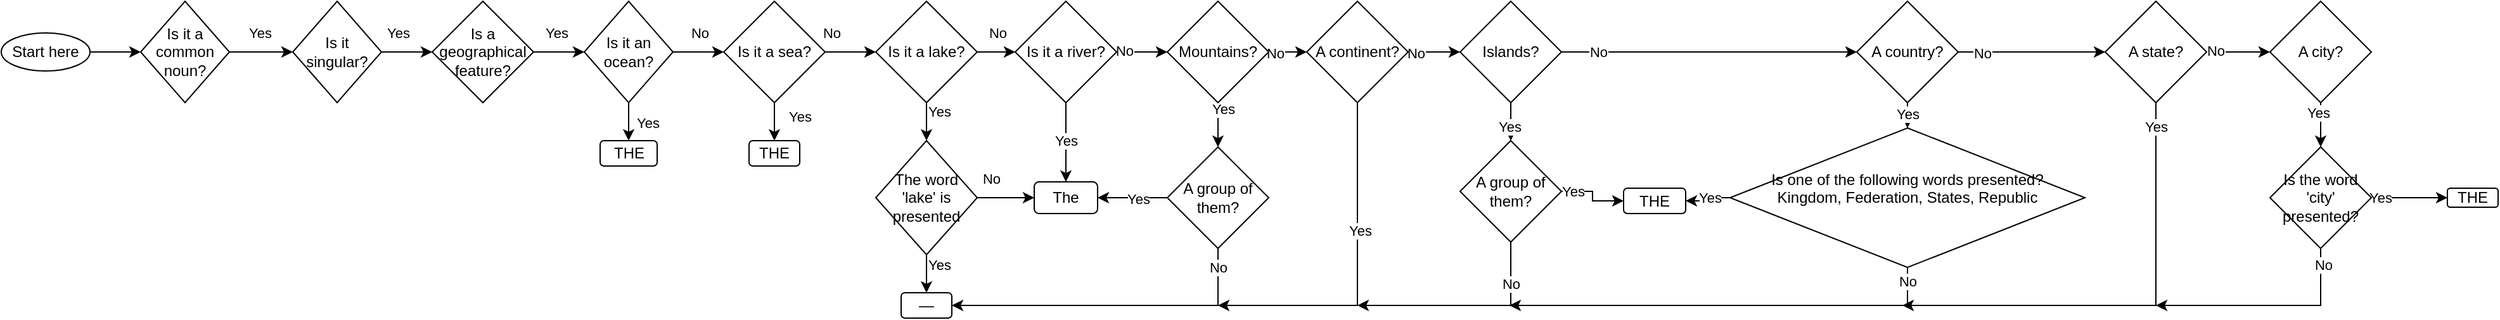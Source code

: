 <mxfile version="21.1.5" type="github">
  <diagram id="C5RBs43oDa-KdzZeNtuy" name="Page-1">
    <mxGraphModel dx="2440" dy="1322" grid="1" gridSize="10" guides="1" tooltips="1" connect="1" arrows="1" fold="1" page="1" pageScale="1" pageWidth="827" pageHeight="1169" math="0" shadow="0">
      <root>
        <mxCell id="WIyWlLk6GJQsqaUBKTNV-0" />
        <mxCell id="WIyWlLk6GJQsqaUBKTNV-1" parent="WIyWlLk6GJQsqaUBKTNV-0" />
        <mxCell id="wgxXqdoDS0YWs2D0Menj-3" value="" style="edgeStyle=orthogonalEdgeStyle;rounded=0;orthogonalLoop=1;jettySize=auto;html=1;" edge="1" parent="WIyWlLk6GJQsqaUBKTNV-1" source="wgxXqdoDS0YWs2D0Menj-1" target="wgxXqdoDS0YWs2D0Menj-2">
          <mxGeometry relative="1" as="geometry" />
        </mxCell>
        <mxCell id="wgxXqdoDS0YWs2D0Menj-1" value="Start here" style="ellipse;whiteSpace=wrap;html=1;" vertex="1" parent="WIyWlLk6GJQsqaUBKTNV-1">
          <mxGeometry x="10" y="145" width="70" height="30" as="geometry" />
        </mxCell>
        <mxCell id="wgxXqdoDS0YWs2D0Menj-5" value="" style="edgeStyle=orthogonalEdgeStyle;rounded=0;orthogonalLoop=1;jettySize=auto;html=1;" edge="1" parent="WIyWlLk6GJQsqaUBKTNV-1" source="wgxXqdoDS0YWs2D0Menj-2" target="wgxXqdoDS0YWs2D0Menj-4">
          <mxGeometry relative="1" as="geometry" />
        </mxCell>
        <mxCell id="wgxXqdoDS0YWs2D0Menj-6" value="Yes" style="edgeLabel;html=1;align=center;verticalAlign=middle;resizable=0;points=[];" vertex="1" connectable="0" parent="wgxXqdoDS0YWs2D0Menj-5">
          <mxGeometry x="-0.203" y="-3" relative="1" as="geometry">
            <mxPoint x="4" y="-18" as="offset" />
          </mxGeometry>
        </mxCell>
        <mxCell id="wgxXqdoDS0YWs2D0Menj-2" value="Is it a common noun?" style="rhombus;whiteSpace=wrap;html=1;" vertex="1" parent="WIyWlLk6GJQsqaUBKTNV-1">
          <mxGeometry x="120" y="120" width="70" height="80" as="geometry" />
        </mxCell>
        <mxCell id="wgxXqdoDS0YWs2D0Menj-8" value="" style="edgeStyle=orthogonalEdgeStyle;rounded=0;orthogonalLoop=1;jettySize=auto;html=1;" edge="1" parent="WIyWlLk6GJQsqaUBKTNV-1" source="wgxXqdoDS0YWs2D0Menj-4" target="wgxXqdoDS0YWs2D0Menj-7">
          <mxGeometry relative="1" as="geometry" />
        </mxCell>
        <mxCell id="wgxXqdoDS0YWs2D0Menj-9" value="Yes" style="edgeLabel;html=1;align=center;verticalAlign=middle;resizable=0;points=[];" vertex="1" connectable="0" parent="wgxXqdoDS0YWs2D0Menj-8">
          <mxGeometry x="-0.365" relative="1" as="geometry">
            <mxPoint y="-15" as="offset" />
          </mxGeometry>
        </mxCell>
        <mxCell id="wgxXqdoDS0YWs2D0Menj-4" value="Is it singular?" style="rhombus;whiteSpace=wrap;html=1;" vertex="1" parent="WIyWlLk6GJQsqaUBKTNV-1">
          <mxGeometry x="240" y="120" width="70" height="80" as="geometry" />
        </mxCell>
        <mxCell id="wgxXqdoDS0YWs2D0Menj-11" value="" style="edgeStyle=orthogonalEdgeStyle;rounded=0;orthogonalLoop=1;jettySize=auto;html=1;" edge="1" parent="WIyWlLk6GJQsqaUBKTNV-1" source="wgxXqdoDS0YWs2D0Menj-7" target="wgxXqdoDS0YWs2D0Menj-10">
          <mxGeometry relative="1" as="geometry" />
        </mxCell>
        <mxCell id="wgxXqdoDS0YWs2D0Menj-12" value="Yes" style="edgeLabel;html=1;align=center;verticalAlign=middle;resizable=0;points=[];" vertex="1" connectable="0" parent="wgxXqdoDS0YWs2D0Menj-11">
          <mxGeometry x="-0.129" relative="1" as="geometry">
            <mxPoint y="-15" as="offset" />
          </mxGeometry>
        </mxCell>
        <mxCell id="wgxXqdoDS0YWs2D0Menj-7" value="Is a geographical feature?" style="rhombus;whiteSpace=wrap;html=1;" vertex="1" parent="WIyWlLk6GJQsqaUBKTNV-1">
          <mxGeometry x="350" y="120" width="80" height="80" as="geometry" />
        </mxCell>
        <mxCell id="wgxXqdoDS0YWs2D0Menj-14" value="" style="edgeStyle=orthogonalEdgeStyle;rounded=0;orthogonalLoop=1;jettySize=auto;html=1;" edge="1" parent="WIyWlLk6GJQsqaUBKTNV-1" source="wgxXqdoDS0YWs2D0Menj-10" target="wgxXqdoDS0YWs2D0Menj-13">
          <mxGeometry relative="1" as="geometry" />
        </mxCell>
        <mxCell id="wgxXqdoDS0YWs2D0Menj-15" value="Yes" style="edgeLabel;html=1;align=center;verticalAlign=middle;resizable=0;points=[];" vertex="1" connectable="0" parent="wgxXqdoDS0YWs2D0Menj-14">
          <mxGeometry x="-0.36" y="3" relative="1" as="geometry">
            <mxPoint x="12" as="offset" />
          </mxGeometry>
        </mxCell>
        <mxCell id="wgxXqdoDS0YWs2D0Menj-17" value="" style="edgeStyle=orthogonalEdgeStyle;rounded=0;orthogonalLoop=1;jettySize=auto;html=1;" edge="1" parent="WIyWlLk6GJQsqaUBKTNV-1" source="wgxXqdoDS0YWs2D0Menj-10" target="wgxXqdoDS0YWs2D0Menj-16">
          <mxGeometry relative="1" as="geometry" />
        </mxCell>
        <mxCell id="wgxXqdoDS0YWs2D0Menj-18" value="No" style="edgeLabel;html=1;align=center;verticalAlign=middle;resizable=0;points=[];" vertex="1" connectable="0" parent="wgxXqdoDS0YWs2D0Menj-17">
          <mxGeometry x="0.227" relative="1" as="geometry">
            <mxPoint x="-4" y="-15" as="offset" />
          </mxGeometry>
        </mxCell>
        <mxCell id="wgxXqdoDS0YWs2D0Menj-10" value="Is it an ocean?" style="rhombus;whiteSpace=wrap;html=1;" vertex="1" parent="WIyWlLk6GJQsqaUBKTNV-1">
          <mxGeometry x="470" y="120" width="70" height="80" as="geometry" />
        </mxCell>
        <mxCell id="wgxXqdoDS0YWs2D0Menj-13" value="THE" style="rounded=1;whiteSpace=wrap;html=1;" vertex="1" parent="WIyWlLk6GJQsqaUBKTNV-1">
          <mxGeometry x="482.5" y="230" width="45" height="20" as="geometry" />
        </mxCell>
        <mxCell id="wgxXqdoDS0YWs2D0Menj-20" value="" style="edgeStyle=orthogonalEdgeStyle;rounded=0;orthogonalLoop=1;jettySize=auto;html=1;" edge="1" parent="WIyWlLk6GJQsqaUBKTNV-1" source="wgxXqdoDS0YWs2D0Menj-16" target="wgxXqdoDS0YWs2D0Menj-19">
          <mxGeometry relative="1" as="geometry">
            <Array as="points">
              <mxPoint x="620" y="210" />
              <mxPoint x="620" y="210" />
            </Array>
          </mxGeometry>
        </mxCell>
        <mxCell id="wgxXqdoDS0YWs2D0Menj-21" value="Yes" style="edgeLabel;html=1;align=center;verticalAlign=middle;resizable=0;points=[];" vertex="1" connectable="0" parent="wgxXqdoDS0YWs2D0Menj-20">
          <mxGeometry x="-0.307" relative="1" as="geometry">
            <mxPoint x="20" as="offset" />
          </mxGeometry>
        </mxCell>
        <mxCell id="wgxXqdoDS0YWs2D0Menj-23" value="" style="edgeStyle=orthogonalEdgeStyle;rounded=0;orthogonalLoop=1;jettySize=auto;html=1;" edge="1" parent="WIyWlLk6GJQsqaUBKTNV-1" source="wgxXqdoDS0YWs2D0Menj-16" target="wgxXqdoDS0YWs2D0Menj-22">
          <mxGeometry relative="1" as="geometry" />
        </mxCell>
        <mxCell id="wgxXqdoDS0YWs2D0Menj-24" value="No" style="edgeLabel;html=1;align=center;verticalAlign=middle;resizable=0;points=[];" vertex="1" connectable="0" parent="wgxXqdoDS0YWs2D0Menj-23">
          <mxGeometry x="-0.76" relative="1" as="geometry">
            <mxPoint y="-15" as="offset" />
          </mxGeometry>
        </mxCell>
        <mxCell id="wgxXqdoDS0YWs2D0Menj-16" value="Is it a sea?" style="rhombus;whiteSpace=wrap;html=1;" vertex="1" parent="WIyWlLk6GJQsqaUBKTNV-1">
          <mxGeometry x="580" y="120" width="80" height="80" as="geometry" />
        </mxCell>
        <mxCell id="wgxXqdoDS0YWs2D0Menj-19" value="THE" style="rounded=1;whiteSpace=wrap;html=1;" vertex="1" parent="WIyWlLk6GJQsqaUBKTNV-1">
          <mxGeometry x="600" y="230" width="40" height="20" as="geometry" />
        </mxCell>
        <mxCell id="wgxXqdoDS0YWs2D0Menj-26" value="" style="edgeStyle=orthogonalEdgeStyle;rounded=0;orthogonalLoop=1;jettySize=auto;html=1;" edge="1" parent="WIyWlLk6GJQsqaUBKTNV-1" source="wgxXqdoDS0YWs2D0Menj-22" target="wgxXqdoDS0YWs2D0Menj-25">
          <mxGeometry relative="1" as="geometry" />
        </mxCell>
        <mxCell id="wgxXqdoDS0YWs2D0Menj-27" value="Yes" style="edgeLabel;html=1;align=center;verticalAlign=middle;resizable=0;points=[];" vertex="1" connectable="0" parent="wgxXqdoDS0YWs2D0Menj-26">
          <mxGeometry x="-0.77" y="1" relative="1" as="geometry">
            <mxPoint x="9" y="1" as="offset" />
          </mxGeometry>
        </mxCell>
        <mxCell id="wgxXqdoDS0YWs2D0Menj-35" value="" style="edgeStyle=orthogonalEdgeStyle;rounded=0;orthogonalLoop=1;jettySize=auto;html=1;" edge="1" parent="WIyWlLk6GJQsqaUBKTNV-1" source="wgxXqdoDS0YWs2D0Menj-22" target="wgxXqdoDS0YWs2D0Menj-34">
          <mxGeometry relative="1" as="geometry" />
        </mxCell>
        <mxCell id="wgxXqdoDS0YWs2D0Menj-36" value="No" style="edgeLabel;html=1;align=center;verticalAlign=middle;resizable=0;points=[];" vertex="1" connectable="0" parent="wgxXqdoDS0YWs2D0Menj-35">
          <mxGeometry x="-0.36" relative="1" as="geometry">
            <mxPoint y="-15" as="offset" />
          </mxGeometry>
        </mxCell>
        <mxCell id="wgxXqdoDS0YWs2D0Menj-22" value="Is it a lake?" style="rhombus;whiteSpace=wrap;html=1;" vertex="1" parent="WIyWlLk6GJQsqaUBKTNV-1">
          <mxGeometry x="700" y="120" width="80" height="80" as="geometry" />
        </mxCell>
        <mxCell id="wgxXqdoDS0YWs2D0Menj-29" value="" style="edgeStyle=orthogonalEdgeStyle;rounded=0;orthogonalLoop=1;jettySize=auto;html=1;" edge="1" parent="WIyWlLk6GJQsqaUBKTNV-1" source="wgxXqdoDS0YWs2D0Menj-25" target="wgxXqdoDS0YWs2D0Menj-28">
          <mxGeometry relative="1" as="geometry" />
        </mxCell>
        <mxCell id="wgxXqdoDS0YWs2D0Menj-30" value="Yes" style="edgeLabel;html=1;align=center;verticalAlign=middle;resizable=0;points=[];" vertex="1" connectable="0" parent="wgxXqdoDS0YWs2D0Menj-29">
          <mxGeometry x="-0.7" relative="1" as="geometry">
            <mxPoint x="10" as="offset" />
          </mxGeometry>
        </mxCell>
        <mxCell id="wgxXqdoDS0YWs2D0Menj-32" value="" style="edgeStyle=orthogonalEdgeStyle;rounded=0;orthogonalLoop=1;jettySize=auto;html=1;" edge="1" parent="WIyWlLk6GJQsqaUBKTNV-1" source="wgxXqdoDS0YWs2D0Menj-25" target="wgxXqdoDS0YWs2D0Menj-31">
          <mxGeometry relative="1" as="geometry" />
        </mxCell>
        <mxCell id="wgxXqdoDS0YWs2D0Menj-33" value="No" style="edgeLabel;html=1;align=center;verticalAlign=middle;resizable=0;points=[];" vertex="1" connectable="0" parent="wgxXqdoDS0YWs2D0Menj-32">
          <mxGeometry x="-0.72" y="-2" relative="1" as="geometry">
            <mxPoint x="4" y="-17" as="offset" />
          </mxGeometry>
        </mxCell>
        <mxCell id="wgxXqdoDS0YWs2D0Menj-25" value="The word &#39;lake&#39; is presented" style="rhombus;whiteSpace=wrap;html=1;" vertex="1" parent="WIyWlLk6GJQsqaUBKTNV-1">
          <mxGeometry x="700" y="230" width="80" height="90" as="geometry" />
        </mxCell>
        <mxCell id="wgxXqdoDS0YWs2D0Menj-28" value="—" style="rounded=1;whiteSpace=wrap;html=1;" vertex="1" parent="WIyWlLk6GJQsqaUBKTNV-1">
          <mxGeometry x="720" y="350" width="40" height="20" as="geometry" />
        </mxCell>
        <mxCell id="wgxXqdoDS0YWs2D0Menj-31" value="The" style="rounded=1;whiteSpace=wrap;html=1;" vertex="1" parent="WIyWlLk6GJQsqaUBKTNV-1">
          <mxGeometry x="825" y="262.5" width="50" height="25" as="geometry" />
        </mxCell>
        <mxCell id="wgxXqdoDS0YWs2D0Menj-37" style="edgeStyle=orthogonalEdgeStyle;rounded=0;orthogonalLoop=1;jettySize=auto;html=1;entryX=0.5;entryY=0;entryDx=0;entryDy=0;" edge="1" parent="WIyWlLk6GJQsqaUBKTNV-1" source="wgxXqdoDS0YWs2D0Menj-34" target="wgxXqdoDS0YWs2D0Menj-31">
          <mxGeometry relative="1" as="geometry" />
        </mxCell>
        <mxCell id="wgxXqdoDS0YWs2D0Menj-38" value="Yes" style="edgeLabel;html=1;align=center;verticalAlign=middle;resizable=0;points=[];" vertex="1" connectable="0" parent="wgxXqdoDS0YWs2D0Menj-37">
          <mxGeometry x="-0.757" relative="1" as="geometry">
            <mxPoint y="22" as="offset" />
          </mxGeometry>
        </mxCell>
        <mxCell id="wgxXqdoDS0YWs2D0Menj-40" value="" style="edgeStyle=orthogonalEdgeStyle;rounded=0;orthogonalLoop=1;jettySize=auto;html=1;" edge="1" parent="WIyWlLk6GJQsqaUBKTNV-1" source="wgxXqdoDS0YWs2D0Menj-34" target="wgxXqdoDS0YWs2D0Menj-39">
          <mxGeometry relative="1" as="geometry" />
        </mxCell>
        <mxCell id="wgxXqdoDS0YWs2D0Menj-41" value="No" style="edgeLabel;html=1;align=center;verticalAlign=middle;resizable=0;points=[];" vertex="1" connectable="0" parent="wgxXqdoDS0YWs2D0Menj-40">
          <mxGeometry x="-0.72" y="1" relative="1" as="geometry">
            <mxPoint as="offset" />
          </mxGeometry>
        </mxCell>
        <mxCell id="wgxXqdoDS0YWs2D0Menj-34" value="Is it a river?" style="rhombus;whiteSpace=wrap;html=1;" vertex="1" parent="WIyWlLk6GJQsqaUBKTNV-1">
          <mxGeometry x="810" y="120" width="80" height="80" as="geometry" />
        </mxCell>
        <mxCell id="wgxXqdoDS0YWs2D0Menj-43" value="" style="edgeStyle=orthogonalEdgeStyle;rounded=0;orthogonalLoop=1;jettySize=auto;html=1;" edge="1" parent="WIyWlLk6GJQsqaUBKTNV-1" source="wgxXqdoDS0YWs2D0Menj-39" target="wgxXqdoDS0YWs2D0Menj-42">
          <mxGeometry relative="1" as="geometry" />
        </mxCell>
        <mxCell id="wgxXqdoDS0YWs2D0Menj-44" value="Yes" style="edgeLabel;html=1;align=center;verticalAlign=middle;resizable=0;points=[];" vertex="1" connectable="0" parent="wgxXqdoDS0YWs2D0Menj-43">
          <mxGeometry x="-0.792" y="4" relative="1" as="geometry">
            <mxPoint as="offset" />
          </mxGeometry>
        </mxCell>
        <mxCell id="wgxXqdoDS0YWs2D0Menj-50" value="" style="edgeStyle=orthogonalEdgeStyle;rounded=0;orthogonalLoop=1;jettySize=auto;html=1;" edge="1" parent="WIyWlLk6GJQsqaUBKTNV-1" source="wgxXqdoDS0YWs2D0Menj-39" target="wgxXqdoDS0YWs2D0Menj-49">
          <mxGeometry relative="1" as="geometry" />
        </mxCell>
        <mxCell id="wgxXqdoDS0YWs2D0Menj-51" value="No" style="edgeLabel;html=1;align=center;verticalAlign=middle;resizable=0;points=[];" vertex="1" connectable="0" parent="wgxXqdoDS0YWs2D0Menj-50">
          <mxGeometry x="-0.808" y="-1" relative="1" as="geometry">
            <mxPoint as="offset" />
          </mxGeometry>
        </mxCell>
        <mxCell id="wgxXqdoDS0YWs2D0Menj-39" value="Mountains?" style="rhombus;whiteSpace=wrap;html=1;" vertex="1" parent="WIyWlLk6GJQsqaUBKTNV-1">
          <mxGeometry x="930" y="120" width="80" height="80" as="geometry" />
        </mxCell>
        <mxCell id="wgxXqdoDS0YWs2D0Menj-45" style="edgeStyle=orthogonalEdgeStyle;rounded=0;orthogonalLoop=1;jettySize=auto;html=1;entryX=1;entryY=0.5;entryDx=0;entryDy=0;" edge="1" parent="WIyWlLk6GJQsqaUBKTNV-1" source="wgxXqdoDS0YWs2D0Menj-42" target="wgxXqdoDS0YWs2D0Menj-31">
          <mxGeometry relative="1" as="geometry">
            <Array as="points">
              <mxPoint x="900" y="275" />
              <mxPoint x="900" y="275" />
            </Array>
          </mxGeometry>
        </mxCell>
        <mxCell id="wgxXqdoDS0YWs2D0Menj-46" value="Yes" style="edgeLabel;html=1;align=center;verticalAlign=middle;resizable=0;points=[];" vertex="1" connectable="0" parent="wgxXqdoDS0YWs2D0Menj-45">
          <mxGeometry x="-0.171" y="1" relative="1" as="geometry">
            <mxPoint as="offset" />
          </mxGeometry>
        </mxCell>
        <mxCell id="wgxXqdoDS0YWs2D0Menj-47" style="edgeStyle=orthogonalEdgeStyle;rounded=0;orthogonalLoop=1;jettySize=auto;html=1;entryX=1;entryY=0.5;entryDx=0;entryDy=0;" edge="1" parent="WIyWlLk6GJQsqaUBKTNV-1" source="wgxXqdoDS0YWs2D0Menj-42" target="wgxXqdoDS0YWs2D0Menj-28">
          <mxGeometry relative="1" as="geometry">
            <Array as="points">
              <mxPoint x="970" y="360" />
            </Array>
          </mxGeometry>
        </mxCell>
        <mxCell id="wgxXqdoDS0YWs2D0Menj-48" value="No" style="edgeLabel;html=1;align=center;verticalAlign=middle;resizable=0;points=[];" vertex="1" connectable="0" parent="wgxXqdoDS0YWs2D0Menj-47">
          <mxGeometry x="-0.481" y="2" relative="1" as="geometry">
            <mxPoint x="21" y="-32" as="offset" />
          </mxGeometry>
        </mxCell>
        <mxCell id="wgxXqdoDS0YWs2D0Menj-42" value="A group of them?" style="rhombus;whiteSpace=wrap;html=1;" vertex="1" parent="WIyWlLk6GJQsqaUBKTNV-1">
          <mxGeometry x="930" y="235" width="80" height="80" as="geometry" />
        </mxCell>
        <mxCell id="wgxXqdoDS0YWs2D0Menj-52" style="edgeStyle=orthogonalEdgeStyle;rounded=0;orthogonalLoop=1;jettySize=auto;html=1;" edge="1" parent="WIyWlLk6GJQsqaUBKTNV-1" source="wgxXqdoDS0YWs2D0Menj-49">
          <mxGeometry relative="1" as="geometry">
            <mxPoint x="970" y="360" as="targetPoint" />
            <Array as="points">
              <mxPoint x="1080" y="360" />
            </Array>
          </mxGeometry>
        </mxCell>
        <mxCell id="wgxXqdoDS0YWs2D0Menj-53" value="Yes" style="edgeLabel;html=1;align=center;verticalAlign=middle;resizable=0;points=[];" vertex="1" connectable="0" parent="wgxXqdoDS0YWs2D0Menj-52">
          <mxGeometry x="-0.256" y="2" relative="1" as="geometry">
            <mxPoint as="offset" />
          </mxGeometry>
        </mxCell>
        <mxCell id="wgxXqdoDS0YWs2D0Menj-55" value="" style="edgeStyle=orthogonalEdgeStyle;rounded=0;orthogonalLoop=1;jettySize=auto;html=1;" edge="1" parent="WIyWlLk6GJQsqaUBKTNV-1" source="wgxXqdoDS0YWs2D0Menj-49" target="wgxXqdoDS0YWs2D0Menj-54">
          <mxGeometry relative="1" as="geometry" />
        </mxCell>
        <mxCell id="wgxXqdoDS0YWs2D0Menj-56" value="No" style="edgeLabel;html=1;align=center;verticalAlign=middle;resizable=0;points=[];" vertex="1" connectable="0" parent="wgxXqdoDS0YWs2D0Menj-55">
          <mxGeometry x="-0.727" y="-1" relative="1" as="geometry">
            <mxPoint as="offset" />
          </mxGeometry>
        </mxCell>
        <mxCell id="wgxXqdoDS0YWs2D0Menj-49" value="A continent?" style="rhombus;whiteSpace=wrap;html=1;" vertex="1" parent="WIyWlLk6GJQsqaUBKTNV-1">
          <mxGeometry x="1040" y="120" width="80" height="80" as="geometry" />
        </mxCell>
        <mxCell id="wgxXqdoDS0YWs2D0Menj-58" value="" style="edgeStyle=orthogonalEdgeStyle;rounded=0;orthogonalLoop=1;jettySize=auto;html=1;" edge="1" parent="WIyWlLk6GJQsqaUBKTNV-1" source="wgxXqdoDS0YWs2D0Menj-54" target="wgxXqdoDS0YWs2D0Menj-57">
          <mxGeometry relative="1" as="geometry" />
        </mxCell>
        <mxCell id="wgxXqdoDS0YWs2D0Menj-59" value="Yes" style="edgeLabel;html=1;align=center;verticalAlign=middle;resizable=0;points=[];" vertex="1" connectable="0" parent="wgxXqdoDS0YWs2D0Menj-58">
          <mxGeometry x="-0.27" y="-1" relative="1" as="geometry">
            <mxPoint as="offset" />
          </mxGeometry>
        </mxCell>
        <mxCell id="wgxXqdoDS0YWs2D0Menj-66" value="" style="edgeStyle=orthogonalEdgeStyle;rounded=0;orthogonalLoop=1;jettySize=auto;html=1;" edge="1" parent="WIyWlLk6GJQsqaUBKTNV-1" source="wgxXqdoDS0YWs2D0Menj-54" target="wgxXqdoDS0YWs2D0Menj-65">
          <mxGeometry relative="1" as="geometry" />
        </mxCell>
        <mxCell id="wgxXqdoDS0YWs2D0Menj-67" value="No" style="edgeLabel;html=1;align=center;verticalAlign=middle;resizable=0;points=[];" vertex="1" connectable="0" parent="wgxXqdoDS0YWs2D0Menj-66">
          <mxGeometry x="-0.755" relative="1" as="geometry">
            <mxPoint as="offset" />
          </mxGeometry>
        </mxCell>
        <mxCell id="wgxXqdoDS0YWs2D0Menj-54" value="Islands?" style="rhombus;whiteSpace=wrap;html=1;" vertex="1" parent="WIyWlLk6GJQsqaUBKTNV-1">
          <mxGeometry x="1161" y="120" width="80" height="80" as="geometry" />
        </mxCell>
        <mxCell id="wgxXqdoDS0YWs2D0Menj-61" value="" style="edgeStyle=orthogonalEdgeStyle;rounded=0;orthogonalLoop=1;jettySize=auto;html=1;exitX=1;exitY=0.5;exitDx=0;exitDy=0;" edge="1" parent="WIyWlLk6GJQsqaUBKTNV-1" source="wgxXqdoDS0YWs2D0Menj-57" target="wgxXqdoDS0YWs2D0Menj-60">
          <mxGeometry relative="1" as="geometry">
            <Array as="points" />
          </mxGeometry>
        </mxCell>
        <mxCell id="wgxXqdoDS0YWs2D0Menj-62" value="Yes" style="edgeLabel;html=1;align=center;verticalAlign=middle;resizable=0;points=[];" vertex="1" connectable="0" parent="wgxXqdoDS0YWs2D0Menj-61">
          <mxGeometry x="-0.7" relative="1" as="geometry">
            <mxPoint as="offset" />
          </mxGeometry>
        </mxCell>
        <mxCell id="wgxXqdoDS0YWs2D0Menj-63" style="edgeStyle=orthogonalEdgeStyle;rounded=0;orthogonalLoop=1;jettySize=auto;html=1;" edge="1" parent="WIyWlLk6GJQsqaUBKTNV-1" source="wgxXqdoDS0YWs2D0Menj-57">
          <mxGeometry relative="1" as="geometry">
            <mxPoint x="1080" y="360" as="targetPoint" />
            <Array as="points">
              <mxPoint x="1201" y="360" />
            </Array>
          </mxGeometry>
        </mxCell>
        <mxCell id="wgxXqdoDS0YWs2D0Menj-64" value="No" style="edgeLabel;html=1;align=center;verticalAlign=middle;resizable=0;points=[];" vertex="1" connectable="0" parent="wgxXqdoDS0YWs2D0Menj-63">
          <mxGeometry x="-0.612" relative="1" as="geometry">
            <mxPoint as="offset" />
          </mxGeometry>
        </mxCell>
        <mxCell id="wgxXqdoDS0YWs2D0Menj-57" value="A group of them?" style="rhombus;whiteSpace=wrap;html=1;" vertex="1" parent="WIyWlLk6GJQsqaUBKTNV-1">
          <mxGeometry x="1161" y="230" width="80" height="80" as="geometry" />
        </mxCell>
        <mxCell id="wgxXqdoDS0YWs2D0Menj-60" value="THE" style="rounded=1;whiteSpace=wrap;html=1;" vertex="1" parent="WIyWlLk6GJQsqaUBKTNV-1">
          <mxGeometry x="1290" y="267.5" width="49" height="20" as="geometry" />
        </mxCell>
        <mxCell id="wgxXqdoDS0YWs2D0Menj-69" value="" style="edgeStyle=orthogonalEdgeStyle;rounded=0;orthogonalLoop=1;jettySize=auto;html=1;" edge="1" parent="WIyWlLk6GJQsqaUBKTNV-1" source="wgxXqdoDS0YWs2D0Menj-65" target="wgxXqdoDS0YWs2D0Menj-68">
          <mxGeometry relative="1" as="geometry" />
        </mxCell>
        <mxCell id="wgxXqdoDS0YWs2D0Menj-70" value="Yes" style="edgeLabel;html=1;align=center;verticalAlign=middle;resizable=0;points=[];" vertex="1" connectable="0" parent="wgxXqdoDS0YWs2D0Menj-69">
          <mxGeometry x="-0.72" relative="1" as="geometry">
            <mxPoint as="offset" />
          </mxGeometry>
        </mxCell>
        <mxCell id="wgxXqdoDS0YWs2D0Menj-76" value="" style="edgeStyle=orthogonalEdgeStyle;rounded=0;orthogonalLoop=1;jettySize=auto;html=1;" edge="1" parent="WIyWlLk6GJQsqaUBKTNV-1" source="wgxXqdoDS0YWs2D0Menj-65" target="wgxXqdoDS0YWs2D0Menj-75">
          <mxGeometry relative="1" as="geometry" />
        </mxCell>
        <mxCell id="wgxXqdoDS0YWs2D0Menj-77" value="No" style="edgeLabel;html=1;align=center;verticalAlign=middle;resizable=0;points=[];" vertex="1" connectable="0" parent="wgxXqdoDS0YWs2D0Menj-76">
          <mxGeometry x="-0.669" y="-1" relative="1" as="geometry">
            <mxPoint as="offset" />
          </mxGeometry>
        </mxCell>
        <mxCell id="wgxXqdoDS0YWs2D0Menj-65" value="A country?" style="rhombus;whiteSpace=wrap;html=1;" vertex="1" parent="WIyWlLk6GJQsqaUBKTNV-1">
          <mxGeometry x="1474" y="120" width="80" height="80" as="geometry" />
        </mxCell>
        <mxCell id="wgxXqdoDS0YWs2D0Menj-71" style="edgeStyle=orthogonalEdgeStyle;rounded=0;orthogonalLoop=1;jettySize=auto;html=1;entryX=1;entryY=0.5;entryDx=0;entryDy=0;" edge="1" parent="WIyWlLk6GJQsqaUBKTNV-1" source="wgxXqdoDS0YWs2D0Menj-68" target="wgxXqdoDS0YWs2D0Menj-60">
          <mxGeometry relative="1" as="geometry" />
        </mxCell>
        <mxCell id="wgxXqdoDS0YWs2D0Menj-72" value="Yes" style="edgeLabel;html=1;align=center;verticalAlign=middle;resizable=0;points=[];" vertex="1" connectable="0" parent="wgxXqdoDS0YWs2D0Menj-71">
          <mxGeometry x="-0.155" relative="1" as="geometry">
            <mxPoint as="offset" />
          </mxGeometry>
        </mxCell>
        <mxCell id="wgxXqdoDS0YWs2D0Menj-73" style="edgeStyle=orthogonalEdgeStyle;rounded=0;orthogonalLoop=1;jettySize=auto;html=1;" edge="1" parent="WIyWlLk6GJQsqaUBKTNV-1" source="wgxXqdoDS0YWs2D0Menj-68">
          <mxGeometry relative="1" as="geometry">
            <mxPoint x="1200" y="360" as="targetPoint" />
            <Array as="points">
              <mxPoint x="1514" y="360" />
            </Array>
          </mxGeometry>
        </mxCell>
        <mxCell id="wgxXqdoDS0YWs2D0Menj-74" value="No" style="edgeLabel;html=1;align=center;verticalAlign=middle;resizable=0;points=[];" vertex="1" connectable="0" parent="wgxXqdoDS0YWs2D0Menj-73">
          <mxGeometry x="-0.88" y="3" relative="1" as="geometry">
            <mxPoint x="-3" y="-10" as="offset" />
          </mxGeometry>
        </mxCell>
        <mxCell id="wgxXqdoDS0YWs2D0Menj-68" value="&lt;div&gt;Is one of the following words presented?&lt;/div&gt;&lt;div&gt;Kingdom, Federation, States, Republic&lt;br&gt;&lt;/div&gt;&lt;div&gt;&lt;br&gt;&lt;/div&gt;" style="rhombus;whiteSpace=wrap;html=1;" vertex="1" parent="WIyWlLk6GJQsqaUBKTNV-1">
          <mxGeometry x="1374" y="220" width="280" height="110" as="geometry" />
        </mxCell>
        <mxCell id="wgxXqdoDS0YWs2D0Menj-78" style="edgeStyle=orthogonalEdgeStyle;rounded=0;orthogonalLoop=1;jettySize=auto;html=1;" edge="1" parent="WIyWlLk6GJQsqaUBKTNV-1" source="wgxXqdoDS0YWs2D0Menj-75">
          <mxGeometry relative="1" as="geometry">
            <mxPoint x="1510" y="360" as="targetPoint" />
            <Array as="points">
              <mxPoint x="1710" y="360" />
            </Array>
          </mxGeometry>
        </mxCell>
        <mxCell id="wgxXqdoDS0YWs2D0Menj-79" value="Yes" style="edgeLabel;html=1;align=center;verticalAlign=middle;resizable=0;points=[];" vertex="1" connectable="0" parent="wgxXqdoDS0YWs2D0Menj-78">
          <mxGeometry x="-0.898" relative="1" as="geometry">
            <mxPoint as="offset" />
          </mxGeometry>
        </mxCell>
        <mxCell id="wgxXqdoDS0YWs2D0Menj-81" value="" style="edgeStyle=orthogonalEdgeStyle;rounded=0;orthogonalLoop=1;jettySize=auto;html=1;" edge="1" parent="WIyWlLk6GJQsqaUBKTNV-1" source="wgxXqdoDS0YWs2D0Menj-75" target="wgxXqdoDS0YWs2D0Menj-80">
          <mxGeometry relative="1" as="geometry" />
        </mxCell>
        <mxCell id="wgxXqdoDS0YWs2D0Menj-82" value="No" style="edgeLabel;html=1;align=center;verticalAlign=middle;resizable=0;points=[];" vertex="1" connectable="0" parent="wgxXqdoDS0YWs2D0Menj-81">
          <mxGeometry x="-0.73" y="1" relative="1" as="geometry">
            <mxPoint as="offset" />
          </mxGeometry>
        </mxCell>
        <mxCell id="wgxXqdoDS0YWs2D0Menj-75" value="A state?" style="rhombus;whiteSpace=wrap;html=1;" vertex="1" parent="WIyWlLk6GJQsqaUBKTNV-1">
          <mxGeometry x="1670" y="120" width="80" height="80" as="geometry" />
        </mxCell>
        <mxCell id="wgxXqdoDS0YWs2D0Menj-84" value="" style="edgeStyle=orthogonalEdgeStyle;rounded=0;orthogonalLoop=1;jettySize=auto;html=1;" edge="1" parent="WIyWlLk6GJQsqaUBKTNV-1" source="wgxXqdoDS0YWs2D0Menj-80" target="wgxXqdoDS0YWs2D0Menj-83">
          <mxGeometry relative="1" as="geometry" />
        </mxCell>
        <mxCell id="wgxXqdoDS0YWs2D0Menj-85" value="Yes" style="edgeLabel;html=1;align=center;verticalAlign=middle;resizable=0;points=[];" vertex="1" connectable="0" parent="wgxXqdoDS0YWs2D0Menj-84">
          <mxGeometry x="-0.673" y="-2" relative="1" as="geometry">
            <mxPoint as="offset" />
          </mxGeometry>
        </mxCell>
        <mxCell id="wgxXqdoDS0YWs2D0Menj-80" value="A city?" style="rhombus;whiteSpace=wrap;html=1;" vertex="1" parent="WIyWlLk6GJQsqaUBKTNV-1">
          <mxGeometry x="1800" y="120" width="80" height="80" as="geometry" />
        </mxCell>
        <mxCell id="wgxXqdoDS0YWs2D0Menj-87" value="" style="edgeStyle=orthogonalEdgeStyle;rounded=0;orthogonalLoop=1;jettySize=auto;html=1;" edge="1" parent="WIyWlLk6GJQsqaUBKTNV-1" source="wgxXqdoDS0YWs2D0Menj-83" target="wgxXqdoDS0YWs2D0Menj-86">
          <mxGeometry relative="1" as="geometry" />
        </mxCell>
        <mxCell id="wgxXqdoDS0YWs2D0Menj-88" value="Yes" style="edgeLabel;html=1;align=center;verticalAlign=middle;resizable=0;points=[];" vertex="1" connectable="0" parent="wgxXqdoDS0YWs2D0Menj-87">
          <mxGeometry x="-0.759" relative="1" as="geometry">
            <mxPoint as="offset" />
          </mxGeometry>
        </mxCell>
        <mxCell id="wgxXqdoDS0YWs2D0Menj-89" style="edgeStyle=orthogonalEdgeStyle;rounded=0;orthogonalLoop=1;jettySize=auto;html=1;" edge="1" parent="WIyWlLk6GJQsqaUBKTNV-1" source="wgxXqdoDS0YWs2D0Menj-83">
          <mxGeometry relative="1" as="geometry">
            <mxPoint x="1710" y="360" as="targetPoint" />
            <Array as="points">
              <mxPoint x="1840" y="360" />
            </Array>
          </mxGeometry>
        </mxCell>
        <mxCell id="wgxXqdoDS0YWs2D0Menj-90" value="No" style="edgeLabel;html=1;align=center;verticalAlign=middle;resizable=0;points=[];" vertex="1" connectable="0" parent="wgxXqdoDS0YWs2D0Menj-89">
          <mxGeometry x="-0.853" y="2" relative="1" as="geometry">
            <mxPoint as="offset" />
          </mxGeometry>
        </mxCell>
        <mxCell id="wgxXqdoDS0YWs2D0Menj-83" value="Is the word &#39;city&#39; presented?" style="rhombus;whiteSpace=wrap;html=1;" vertex="1" parent="WIyWlLk6GJQsqaUBKTNV-1">
          <mxGeometry x="1800" y="235" width="80" height="80" as="geometry" />
        </mxCell>
        <mxCell id="wgxXqdoDS0YWs2D0Menj-86" value="THE" style="rounded=1;whiteSpace=wrap;html=1;" vertex="1" parent="WIyWlLk6GJQsqaUBKTNV-1">
          <mxGeometry x="1940" y="267.5" width="40" height="15" as="geometry" />
        </mxCell>
      </root>
    </mxGraphModel>
  </diagram>
</mxfile>
